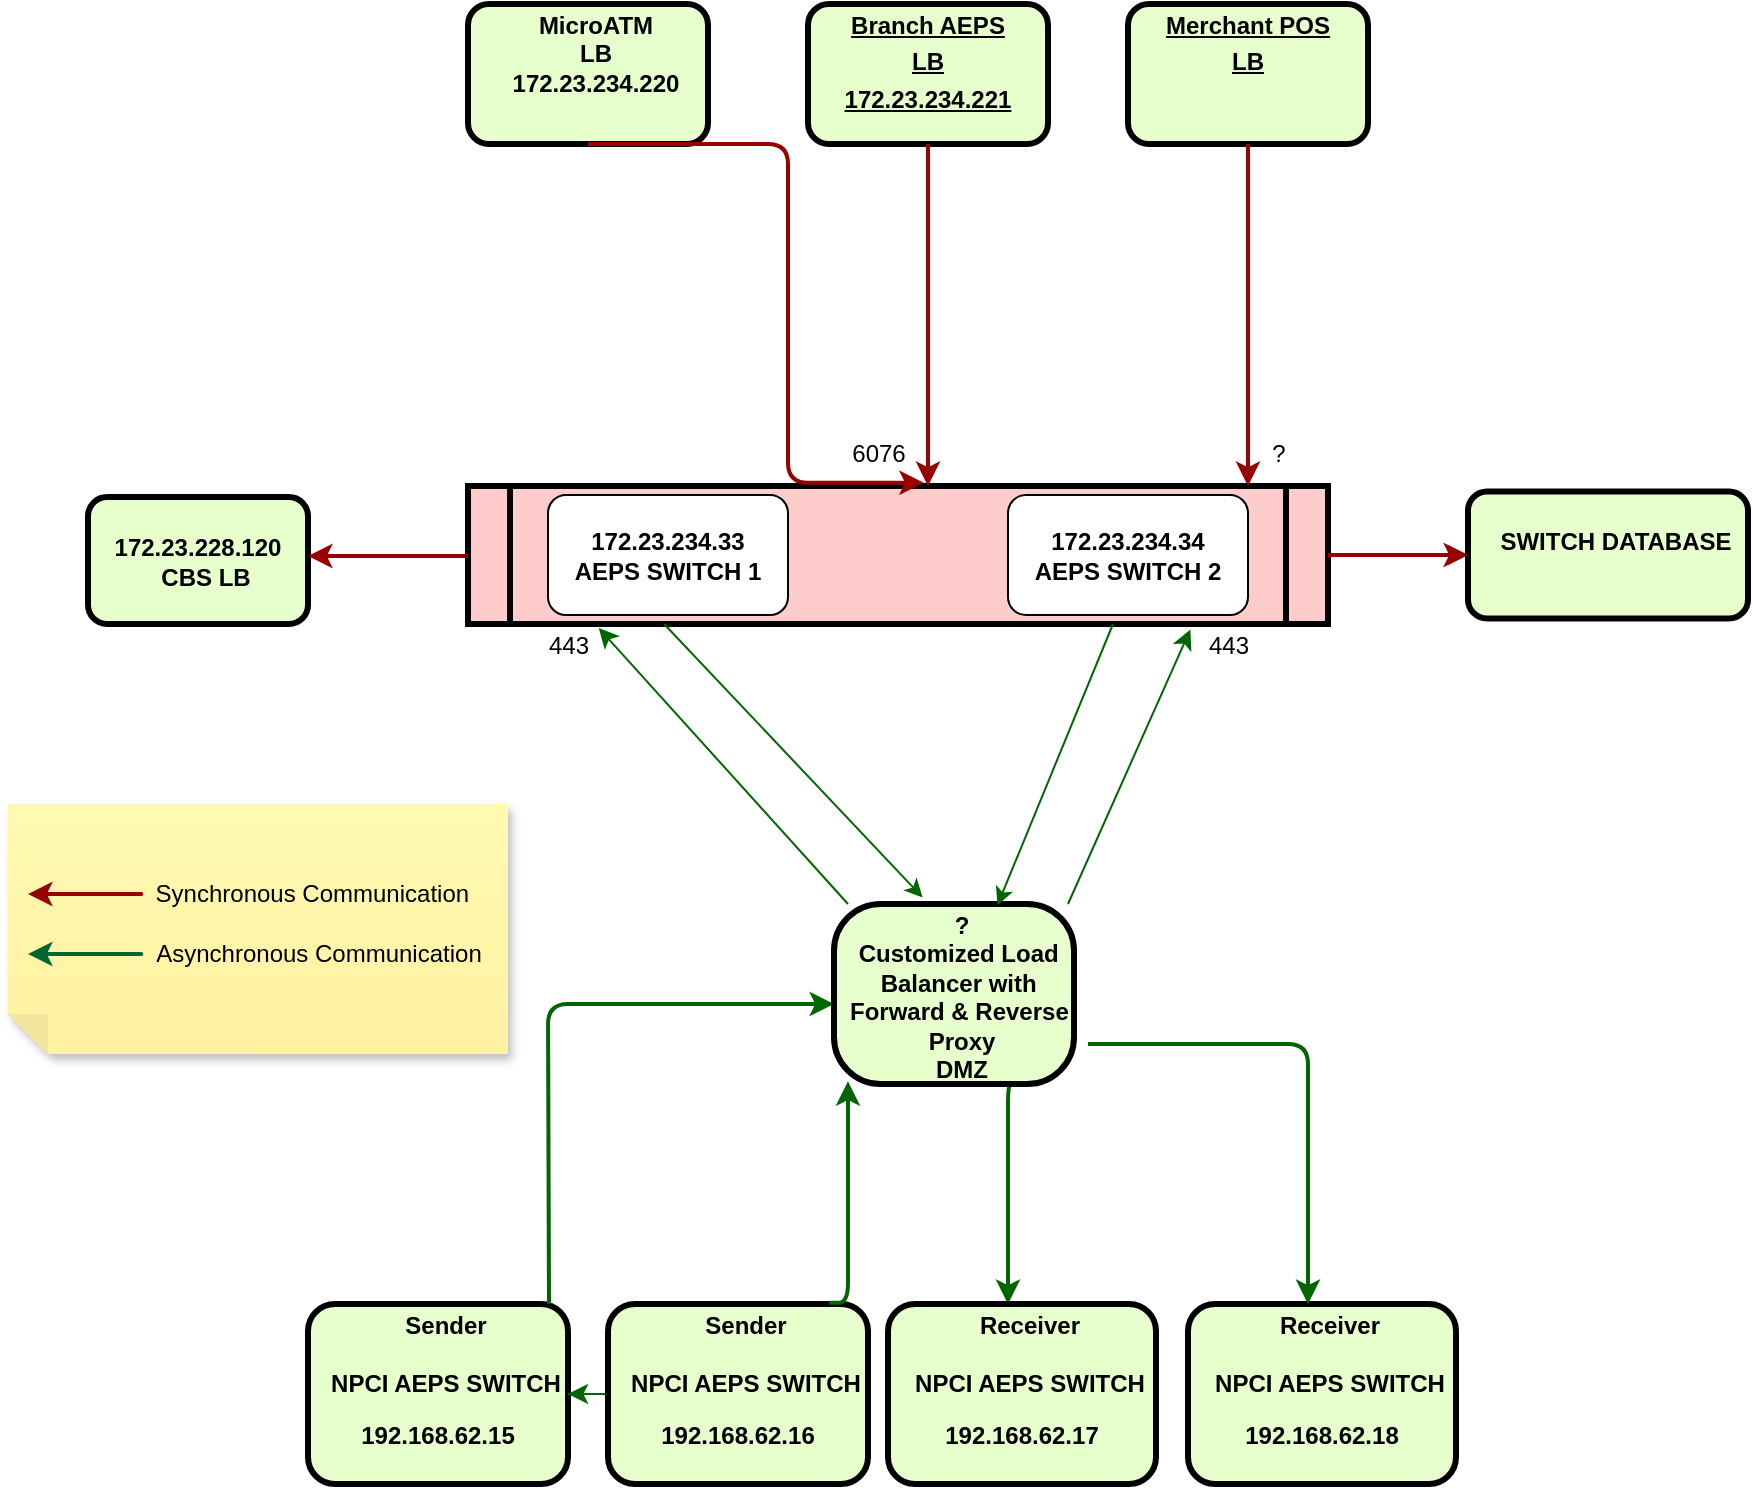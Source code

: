 <mxfile version="20.3.0" type="github">
  <diagram name="Page-1" id="c7558073-3199-34d8-9f00-42111426c3f3">
    <mxGraphModel dx="782" dy="428" grid="1" gridSize="10" guides="1" tooltips="1" connect="1" arrows="1" fold="1" page="1" pageScale="1" pageWidth="826" pageHeight="1169" background="none" math="0" shadow="0">
      <root>
        <mxCell id="0" />
        <mxCell id="1" parent="0" />
        <mxCell id="2" value="&lt;p style=&quot;margin: 0px; margin-top: 4px; text-align: center; text-decoration: underline;&quot;&gt;&lt;/p&gt;&lt;p style=&quot;margin: 0px; margin-left: 8px;&quot;&gt;MicroATM&lt;/p&gt;&lt;p style=&quot;margin: 0px; margin-left: 8px;&quot;&gt;LB&lt;/p&gt;&lt;p style=&quot;margin: 0px; margin-left: 8px;&quot;&gt;172.23.234.220&lt;/p&gt;" style="verticalAlign=middle;align=center;overflow=fill;fontSize=12;fontFamily=Helvetica;html=1;rounded=1;fontStyle=1;strokeWidth=3;fillColor=#E6FFCC" parent="1" vertex="1">
          <mxGeometry x="230" y="150" width="120" height="70" as="geometry" />
        </mxCell>
        <mxCell id="vpj-GagNGOUXVlxgpGIW-142" value="" style="edgeStyle=orthogonalEdgeStyle;rounded=0;orthogonalLoop=1;jettySize=auto;html=1;strokeColor=#006600;endSize=7;" edge="1" parent="1" source="5" target="vpj-GagNGOUXVlxgpGIW-140">
          <mxGeometry relative="1" as="geometry" />
        </mxCell>
        <mxCell id="5" value="" style="shape=process;whiteSpace=wrap;align=center;verticalAlign=middle;size=0.048;fontStyle=1;strokeWidth=3;fillColor=#FFCCCC" parent="1" vertex="1">
          <mxGeometry x="230" y="391" width="430" height="69" as="geometry" />
        </mxCell>
        <mxCell id="6" value="&lt;p style=&quot;margin: 4px 0px 0px;&quot;&gt;&lt;u&gt;Branch AEPS&lt;/u&gt;&lt;/p&gt;&lt;p style=&quot;margin: 4px 0px 0px;&quot;&gt;&lt;u&gt;LB&lt;/u&gt;&lt;/p&gt;&lt;p style=&quot;margin: 4px 0px 0px;&quot;&gt;&lt;u&gt;172.23.234.221&lt;/u&gt;&lt;/p&gt;" style="verticalAlign=middle;align=center;overflow=fill;fontSize=12;fontFamily=Helvetica;html=1;rounded=1;fontStyle=1;strokeWidth=3;fillColor=#E6FFCC" parent="1" vertex="1">
          <mxGeometry x="400" y="150" width="120" height="70" as="geometry" />
        </mxCell>
        <mxCell id="8" value="&lt;p style=&quot;margin: 0px; margin-top: 4px; text-align: center; text-decoration: underline;&quot;&gt;&lt;/p&gt;&lt;p style=&quot;text-decoration-line: underline; margin: 4px 0px 0px;&quot;&gt;Merchant POS&lt;/p&gt;&lt;p style=&quot;text-decoration-line: underline; margin: 4px 0px 0px;&quot;&gt;LB&lt;/p&gt;" style="verticalAlign=middle;align=center;overflow=fill;fontSize=12;fontFamily=Helvetica;html=1;rounded=1;fontStyle=1;strokeWidth=3;fillColor=#E6FFCC" parent="1" vertex="1">
          <mxGeometry x="560" y="150" width="120" height="70" as="geometry" />
        </mxCell>
        <mxCell id="10" value="&lt;p style=&quot;margin: 0px; margin-top: 4px; text-align: center; text-decoration: underline;&quot;&gt;&lt;/p&gt;&lt;br&gt;172.23.228.120&lt;br&gt;&lt;p style=&quot;margin: 0px; margin-left: 8px;&quot;&gt;&lt;span style=&quot;background-color: initial;&quot;&gt;CBS LB&lt;/span&gt;&lt;br&gt;&lt;/p&gt;" style="verticalAlign=middle;align=center;overflow=fill;fontSize=12;fontFamily=Helvetica;html=1;rounded=1;fontStyle=1;strokeWidth=3;fillColor=#E6FFCC" parent="1" vertex="1">
          <mxGeometry x="40" y="396.5" width="110" height="63.5" as="geometry" />
        </mxCell>
        <mxCell id="11" value="&lt;p style=&quot;margin: 0px; margin-top: 4px; text-align: center; text-decoration: underline;&quot;&gt;&lt;/p&gt;&lt;p style=&quot;margin: 0px; margin-left: 8px;&quot;&gt;&lt;span style=&quot;background-color: initial;&quot;&gt;Sender&lt;/span&gt;&lt;br&gt;&lt;/p&gt;&lt;p style=&quot;margin: 0px; margin-left: 8px;&quot;&gt;&lt;span style=&quot;background-color: initial;&quot;&gt;&lt;br&gt;&lt;/span&gt;&lt;/p&gt;&lt;p style=&quot;margin: 0px; margin-left: 8px;&quot;&gt;NPCI AEPS SWITCH&lt;/p&gt;&lt;p align=&quot;center&quot; class=&quot;MsoNormal&quot;&gt;&lt;span lang=&quot;EN-US&quot;&gt;192.168.62.15&lt;/span&gt;&lt;/p&gt;" style="verticalAlign=middle;align=center;overflow=fill;fontSize=12;fontFamily=Helvetica;html=1;rounded=1;fontStyle=1;strokeWidth=3;fillColor=#E6FFCC" parent="1" vertex="1">
          <mxGeometry x="150" y="800" width="130" height="90" as="geometry" />
        </mxCell>
        <mxCell id="56" value="" style="edgeStyle=elbowEdgeStyle;elbow=horizontal;strokeColor=#990000;strokeWidth=2;entryX=0.53;entryY=-0.024;entryDx=0;entryDy=0;entryPerimeter=0;exitX=0.5;exitY=1;exitDx=0;exitDy=0;" parent="1" source="2" target="5" edge="1">
          <mxGeometry width="100" height="100" relative="1" as="geometry">
            <mxPoint x="50" y="500" as="sourcePoint" />
            <mxPoint x="150" y="400" as="targetPoint" />
            <Array as="points">
              <mxPoint x="390" y="240" />
              <mxPoint x="420" y="350" />
              <mxPoint x="290" y="250" />
              <mxPoint x="350" y="250" />
              <mxPoint x="360" y="230" />
              <mxPoint x="420" y="370" />
              <mxPoint x="390" y="320" />
              <mxPoint x="360" y="250" />
              <mxPoint x="460" y="390" />
              <mxPoint x="300" y="230" />
              <mxPoint x="260" y="200" />
              <mxPoint x="280" y="220" />
              <mxPoint x="290" y="250" />
              <mxPoint x="300" y="270" />
              <mxPoint x="280" y="360" />
            </Array>
          </mxGeometry>
        </mxCell>
        <mxCell id="59" value="" style="edgeStyle=elbowEdgeStyle;elbow=horizontal;strokeColor=#990000;strokeWidth=2" parent="1" source="6" target="5" edge="1">
          <mxGeometry width="100" height="100" relative="1" as="geometry">
            <mxPoint x="350" y="370" as="sourcePoint" />
            <mxPoint x="450" y="270" as="targetPoint" />
            <Array as="points">
              <mxPoint x="460" y="230" />
              <mxPoint x="420" y="210" />
              <mxPoint x="440" y="260" />
              <mxPoint x="430" y="240" />
              <mxPoint x="460" y="320" />
            </Array>
          </mxGeometry>
        </mxCell>
        <mxCell id="68" value="" style="edgeStyle=elbowEdgeStyle;elbow=horizontal;strokeColor=#990000;strokeWidth=2" parent="1" source="8" target="5" edge="1">
          <mxGeometry width="100" height="100" relative="1" as="geometry">
            <mxPoint x="570" y="380" as="sourcePoint" />
            <mxPoint x="510" y="250" as="targetPoint" />
            <Array as="points">
              <mxPoint x="620" y="240" />
              <mxPoint x="580" y="220" />
              <mxPoint x="560" y="230" />
              <mxPoint x="600" y="250" />
            </Array>
          </mxGeometry>
        </mxCell>
        <mxCell id="88" value="" style="edgeStyle=elbowEdgeStyle;elbow=horizontal;strokeColor=#006600;strokeWidth=2;exitX=0.75;exitY=1;exitDx=0;exitDy=0;" parent="1" source="vpj-GagNGOUXVlxgpGIW-118" edge="1">
          <mxGeometry width="100" height="100" relative="1" as="geometry">
            <mxPoint x="500" y="700" as="sourcePoint" />
            <mxPoint x="500" y="800" as="targetPoint" />
            <Array as="points">
              <mxPoint x="500" y="750" />
              <mxPoint x="500" y="810" />
              <mxPoint x="500" y="790" />
              <mxPoint x="500" y="780" />
              <mxPoint x="500" y="800" />
              <mxPoint x="440" y="740" />
              <mxPoint x="430" y="760" />
              <mxPoint x="440" y="750" />
              <mxPoint x="440" y="770" />
              <mxPoint x="440" y="780" />
              <mxPoint x="440" y="800" />
              <mxPoint x="440" y="730" />
              <mxPoint x="380" y="570" />
              <mxPoint x="360" y="570" />
              <mxPoint x="390" y="480" />
            </Array>
          </mxGeometry>
        </mxCell>
        <mxCell id="89" value="" style="edgeStyle=elbowEdgeStyle;elbow=horizontal;strokeColor=#006600;strokeWidth=2;" parent="1" edge="1">
          <mxGeometry width="100" height="100" relative="1" as="geometry">
            <mxPoint x="270.5" y="800" as="sourcePoint" />
            <mxPoint x="413" y="650" as="targetPoint" />
            <Array as="points">
              <mxPoint x="270" y="720" />
              <mxPoint x="313" y="660" />
              <mxPoint x="193" y="740" />
              <mxPoint x="233" y="700" />
              <mxPoint x="243" y="690" />
              <mxPoint x="293" y="670" />
              <mxPoint x="465" y="690" />
              <mxPoint x="463" y="670" />
              <mxPoint x="453" y="680" />
              <mxPoint x="363" y="650" />
              <mxPoint x="363" y="590" />
              <mxPoint x="473" y="510" />
              <mxPoint x="433" y="570" />
              <mxPoint x="443" y="540" />
              <mxPoint x="403" y="530" />
              <mxPoint x="393" y="500" />
              <mxPoint x="363" y="420" />
            </Array>
          </mxGeometry>
        </mxCell>
        <mxCell id="92" value="" style="edgeStyle=elbowEdgeStyle;elbow=horizontal;strokeColor=#990000;strokeWidth=2" parent="1" source="5" target="10" edge="1">
          <mxGeometry width="100" height="100" relative="1" as="geometry">
            <mxPoint x="30.0" y="500" as="sourcePoint" />
            <mxPoint x="130.0" y="400" as="targetPoint" />
            <Array as="points">
              <mxPoint x="190" y="426" />
              <mxPoint x="170" y="420" />
              <mxPoint x="200" y="416" />
              <mxPoint x="250" y="470" />
            </Array>
          </mxGeometry>
        </mxCell>
        <mxCell id="vpj-GagNGOUXVlxgpGIW-102" value="&lt;span style=&quot;color: rgba(0, 0, 0, 0); font-family: monospace; font-size: 0px; font-style: normal; font-variant-ligatures: normal; font-variant-caps: normal; font-weight: 400; letter-spacing: normal; orphans: 2; text-align: start; text-indent: 0px; text-transform: none; widows: 2; word-spacing: 0px; -webkit-text-stroke-width: 0px; background-color: rgb(248, 249, 250); text-decoration-thickness: initial; text-decoration-style: initial; text-decoration-color: initial; float: none; display: inline !important;&quot;&gt;&amp;nbsp;&lt;/span&gt;" style="text;whiteSpace=wrap;html=1;" vertex="1" parent="1">
          <mxGeometry x="650" y="260" width="30" height="40" as="geometry" />
        </mxCell>
        <mxCell id="vpj-GagNGOUXVlxgpGIW-110" value="&lt;span style=&quot;color: rgba(0, 0, 0, 0); font-family: monospace; font-size: 0px; font-style: normal; font-variant-ligatures: normal; font-variant-caps: normal; font-weight: 400; letter-spacing: normal; orphans: 2; text-align: start; text-indent: 0px; text-transform: none; widows: 2; word-spacing: 0px; -webkit-text-stroke-width: 0px; background-color: rgb(248, 249, 250); text-decoration-thickness: initial; text-decoration-style: initial; text-decoration-color: initial; float: none; display: inline !important;&quot;&gt;&amp;nbsp;&lt;/span&gt;" style="text;whiteSpace=wrap;html=1;" vertex="1" parent="1">
          <mxGeometry x="250" y="550" width="30" height="40" as="geometry" />
        </mxCell>
        <mxCell id="vpj-GagNGOUXVlxgpGIW-109" value="" style="shape=note;whiteSpace=wrap;html=1;backgroundOutline=1;fontColor=#000000;darkOpacity=0.05;fillColor=#FFF9B2;strokeColor=none;fillStyle=solid;direction=west;gradientDirection=north;gradientColor=#FFF2A1;shadow=1;size=20;pointerEvents=1;" vertex="1" parent="1">
          <mxGeometry y="550" width="250" height="125" as="geometry" />
        </mxCell>
        <mxCell id="vpj-GagNGOUXVlxgpGIW-111" value="" style="edgeStyle=elbowEdgeStyle;elbow=horizontal;strokeColor=#990000;strokeWidth=2" edge="1" parent="1">
          <mxGeometry width="100" height="100" relative="1" as="geometry">
            <mxPoint x="60" y="595" as="sourcePoint" />
            <mxPoint x="10" y="595" as="targetPoint" />
            <Array as="points">
              <mxPoint x="70" y="595" />
              <mxPoint x="100" y="591" />
              <mxPoint x="150" y="645" />
            </Array>
          </mxGeometry>
        </mxCell>
        <mxCell id="vpj-GagNGOUXVlxgpGIW-112" value="&amp;nbsp;Synchronous Communication" style="text;html=1;resizable=0;autosize=1;align=center;verticalAlign=middle;points=[];fillColor=none;strokeColor=none;rounded=0;" vertex="1" parent="1">
          <mxGeometry x="60" y="580" width="180" height="30" as="geometry" />
        </mxCell>
        <mxCell id="vpj-GagNGOUXVlxgpGIW-113" value="" style="edgeStyle=elbowEdgeStyle;elbow=horizontal;strokeColor=#006633;strokeWidth=2" edge="1" parent="1">
          <mxGeometry width="100" height="100" relative="1" as="geometry">
            <mxPoint x="60" y="625" as="sourcePoint" />
            <mxPoint x="10" y="625" as="targetPoint" />
            <Array as="points">
              <mxPoint x="70" y="625" />
              <mxPoint x="100" y="621" />
              <mxPoint x="150" y="675" />
            </Array>
          </mxGeometry>
        </mxCell>
        <mxCell id="vpj-GagNGOUXVlxgpGIW-114" value="Asynchronous Communication" style="text;html=1;resizable=0;autosize=1;align=center;verticalAlign=middle;points=[];fillColor=none;strokeColor=none;rounded=0;" vertex="1" parent="1">
          <mxGeometry x="60" y="610" width="190" height="30" as="geometry" />
        </mxCell>
        <mxCell id="vpj-GagNGOUXVlxgpGIW-115" value="&lt;b&gt;172.23.234.33&lt;/b&gt;&lt;br&gt;&lt;b&gt;AEPS SWITCH 1&lt;/b&gt;" style="rounded=1;whiteSpace=wrap;html=1;" vertex="1" parent="1">
          <mxGeometry x="270" y="395.5" width="120" height="60" as="geometry" />
        </mxCell>
        <mxCell id="vpj-GagNGOUXVlxgpGIW-116" value="&lt;b&gt;172.23.234.34&lt;br&gt;AEPS SWITCH 2&lt;/b&gt;" style="rounded=1;whiteSpace=wrap;html=1;" vertex="1" parent="1">
          <mxGeometry x="500" y="395.5" width="120" height="60" as="geometry" />
        </mxCell>
        <mxCell id="vpj-GagNGOUXVlxgpGIW-118" value="&lt;p style=&quot;margin: 0px; margin-top: 4px; text-align: center; text-decoration: underline;&quot;&gt;&lt;/p&gt;&lt;p style=&quot;margin: 0px; margin-left: 8px;&quot;&gt;&lt;span style=&quot;background-color: initial;&quot;&gt;?&lt;/span&gt;&lt;/p&gt;&lt;p style=&quot;margin: 0px; margin-left: 8px;&quot;&gt;&lt;span style=&quot;background-color: initial;&quot;&gt;Customized Load&amp;nbsp;&lt;/span&gt;&lt;br&gt;&lt;/p&gt;&lt;p style=&quot;margin: 0px; margin-left: 8px;&quot;&gt;Balancer with&amp;nbsp;&lt;/p&gt;&lt;p style=&quot;margin: 0px; margin-left: 8px;&quot;&gt;Forward &amp;amp; Reverse&amp;nbsp;&lt;/p&gt;&lt;p style=&quot;margin: 0px; margin-left: 8px;&quot;&gt;Proxy&lt;/p&gt;&lt;p style=&quot;margin: 0px; margin-left: 8px;&quot;&gt;DMZ&lt;/p&gt;&lt;p style=&quot;margin: 0px; margin-left: 8px;&quot;&gt;&lt;br&gt;&lt;/p&gt;" style="verticalAlign=middle;align=center;overflow=fill;fontSize=12;fontFamily=Helvetica;html=1;rounded=1;fontStyle=1;strokeWidth=3;fillColor=#E6FFCC;arcSize=26;" vertex="1" parent="1">
          <mxGeometry x="413" y="600" width="120" height="90" as="geometry" />
        </mxCell>
        <mxCell id="vpj-GagNGOUXVlxgpGIW-121" value="" style="endArrow=classic;html=1;rounded=0;strokeColor=#006600;entryX=0.152;entryY=1.029;entryDx=0;entryDy=0;entryPerimeter=0;endSize=7;" edge="1" parent="1" target="5">
          <mxGeometry width="50" height="50" relative="1" as="geometry">
            <mxPoint x="420" y="600" as="sourcePoint" />
            <mxPoint x="290" y="470" as="targetPoint" />
          </mxGeometry>
        </mxCell>
        <mxCell id="vpj-GagNGOUXVlxgpGIW-122" value="" style="endArrow=classic;html=1;rounded=0;strokeColor=#006600;exitX=0.228;exitY=1;exitDx=0;exitDy=0;exitPerimeter=0;entryX=0.369;entryY=-0.037;entryDx=0;entryDy=0;entryPerimeter=0;" edge="1" parent="1" source="5" target="vpj-GagNGOUXVlxgpGIW-118">
          <mxGeometry width="50" height="50" relative="1" as="geometry">
            <mxPoint x="360" y="620" as="sourcePoint" />
            <mxPoint x="410" y="570" as="targetPoint" />
            <Array as="points" />
          </mxGeometry>
        </mxCell>
        <mxCell id="vpj-GagNGOUXVlxgpGIW-123" value="" style="endArrow=classic;html=1;rounded=0;strokeColor=#006600;entryX=0.84;entryY=1.039;entryDx=0;entryDy=0;entryPerimeter=0;endSize=7;" edge="1" parent="1" target="5">
          <mxGeometry width="50" height="50" relative="1" as="geometry">
            <mxPoint x="530" y="600" as="sourcePoint" />
            <mxPoint x="390.0" y="462.631" as="targetPoint" />
          </mxGeometry>
        </mxCell>
        <mxCell id="vpj-GagNGOUXVlxgpGIW-124" value="" style="endArrow=classic;html=1;rounded=0;strokeColor=#006600;exitX=0.75;exitY=1;exitDx=0;exitDy=0;entryX=0.681;entryY=0.007;entryDx=0;entryDy=0;entryPerimeter=0;" edge="1" parent="1" source="5" target="vpj-GagNGOUXVlxgpGIW-118">
          <mxGeometry width="50" height="50" relative="1" as="geometry">
            <mxPoint x="373" y="460" as="sourcePoint" />
            <mxPoint x="413.04" y="550" as="targetPoint" />
            <Array as="points" />
          </mxGeometry>
        </mxCell>
        <mxCell id="vpj-GagNGOUXVlxgpGIW-128" value="&lt;p style=&quot;margin: 0px; margin-top: 4px; text-align: center; text-decoration: underline;&quot;&gt;&lt;/p&gt;&lt;p style=&quot;margin: 0px; margin-left: 8px;&quot;&gt;Receiver&lt;/p&gt;&lt;p style=&quot;margin: 0px; margin-left: 8px;&quot;&gt;&lt;br&gt;&lt;/p&gt;&lt;p style=&quot;margin: 0px; margin-left: 8px;&quot;&gt;NPCI AEPS SWITCH&lt;/p&gt;&lt;p align=&quot;center&quot; class=&quot;MsoNormal&quot;&gt;&lt;span lang=&quot;EN-US&quot;&gt;192.168.62.18&lt;/span&gt;&lt;/p&gt;&lt;p align=&quot;center&quot; class=&quot;MsoNormal&quot;&gt;&lt;span lang=&quot;EN-US&quot;&gt;&lt;br&gt;&lt;/span&gt;&lt;/p&gt;" style="verticalAlign=middle;align=center;overflow=fill;fontSize=12;fontFamily=Helvetica;html=1;rounded=1;fontStyle=1;strokeWidth=3;fillColor=#E6FFCC" vertex="1" parent="1">
          <mxGeometry x="590" y="800" width="134" height="90" as="geometry" />
        </mxCell>
        <mxCell id="vpj-GagNGOUXVlxgpGIW-133" value="" style="edgeStyle=orthogonalEdgeStyle;rounded=0;orthogonalLoop=1;jettySize=auto;html=1;strokeColor=#006600;endSize=7;" edge="1" parent="1" source="vpj-GagNGOUXVlxgpGIW-129" target="11">
          <mxGeometry relative="1" as="geometry" />
        </mxCell>
        <mxCell id="vpj-GagNGOUXVlxgpGIW-129" value="&lt;p style=&quot;margin: 0px; margin-top: 4px; text-align: center; text-decoration: underline;&quot;&gt;&lt;/p&gt;&lt;p style=&quot;margin: 0px; margin-left: 8px;&quot;&gt;&lt;span style=&quot;background-color: initial;&quot;&gt;Sender&lt;/span&gt;&lt;br&gt;&lt;/p&gt;&lt;p style=&quot;margin: 0px; margin-left: 8px;&quot;&gt;&lt;span style=&quot;background-color: initial;&quot;&gt;&lt;br&gt;&lt;/span&gt;&lt;/p&gt;&lt;p style=&quot;margin: 0px; margin-left: 8px;&quot;&gt;NPCI AEPS SWITCH&lt;/p&gt;&lt;p align=&quot;center&quot; class=&quot;MsoNormal&quot;&gt;&lt;span lang=&quot;EN-US&quot;&gt;192.168.62.16&lt;/span&gt;&lt;/p&gt;" style="verticalAlign=middle;align=center;overflow=fill;fontSize=12;fontFamily=Helvetica;html=1;rounded=1;fontStyle=1;strokeWidth=3;fillColor=#E6FFCC" vertex="1" parent="1">
          <mxGeometry x="300" y="800" width="130" height="90" as="geometry" />
        </mxCell>
        <mxCell id="vpj-GagNGOUXVlxgpGIW-130" value="&lt;p style=&quot;margin: 0px; margin-top: 4px; text-align: center; text-decoration: underline;&quot;&gt;&lt;/p&gt;&lt;p style=&quot;margin: 0px; margin-left: 8px;&quot;&gt;Receiver&lt;/p&gt;&lt;p style=&quot;margin: 0px; margin-left: 8px;&quot;&gt;&lt;br&gt;&lt;/p&gt;&lt;p style=&quot;margin: 0px; margin-left: 8px;&quot;&gt;NPCI AEPS SWITCH&lt;/p&gt;&lt;p align=&quot;center&quot; class=&quot;MsoNormal&quot;&gt;&lt;span lang=&quot;EN-US&quot;&gt;192.168.62.17&lt;/span&gt;&lt;/p&gt;" style="verticalAlign=middle;align=center;overflow=fill;fontSize=12;fontFamily=Helvetica;html=1;rounded=1;fontStyle=1;strokeWidth=3;fillColor=#E6FFCC" vertex="1" parent="1">
          <mxGeometry x="440" y="800" width="134" height="90" as="geometry" />
        </mxCell>
        <mxCell id="vpj-GagNGOUXVlxgpGIW-132" value="" style="edgeStyle=elbowEdgeStyle;elbow=horizontal;strokeColor=#006600;strokeWidth=2;" edge="1" parent="1">
          <mxGeometry width="100" height="100" relative="1" as="geometry">
            <mxPoint x="540" y="670" as="sourcePoint" />
            <mxPoint x="650" y="800" as="targetPoint" />
            <Array as="points">
              <mxPoint x="650" y="730" />
              <mxPoint x="660" y="800" />
              <mxPoint x="660" y="780" />
              <mxPoint x="660" y="770" />
              <mxPoint x="660" y="790" />
              <mxPoint x="600" y="730" />
              <mxPoint x="590" y="750" />
              <mxPoint x="600" y="740" />
              <mxPoint x="600" y="760" />
              <mxPoint x="600" y="770" />
              <mxPoint x="600" y="790" />
              <mxPoint x="600" y="720" />
              <mxPoint x="540" y="560" />
              <mxPoint x="520" y="560" />
              <mxPoint x="550" y="470" />
            </Array>
          </mxGeometry>
        </mxCell>
        <mxCell id="vpj-GagNGOUXVlxgpGIW-134" value="" style="edgeStyle=elbowEdgeStyle;elbow=horizontal;strokeColor=#006600;strokeWidth=2;exitX=0.851;exitY=-0.007;exitDx=0;exitDy=0;exitPerimeter=0;entryX=0.064;entryY=0.985;entryDx=0;entryDy=0;entryPerimeter=0;" edge="1" parent="1" source="vpj-GagNGOUXVlxgpGIW-129" target="vpj-GagNGOUXVlxgpGIW-118">
          <mxGeometry width="100" height="100" relative="1" as="geometry">
            <mxPoint x="360" y="790" as="sourcePoint" />
            <mxPoint x="420" y="700" as="targetPoint" />
            <Array as="points">
              <mxPoint x="420" y="690" />
              <mxPoint x="420" y="730" />
              <mxPoint x="363" y="670" />
              <mxPoint x="243" y="750" />
              <mxPoint x="283" y="710" />
              <mxPoint x="293" y="700" />
              <mxPoint x="343" y="680" />
              <mxPoint x="515" y="700" />
              <mxPoint x="513" y="680" />
              <mxPoint x="503" y="690" />
              <mxPoint x="413" y="660" />
              <mxPoint x="413" y="600" />
              <mxPoint x="523" y="520" />
              <mxPoint x="483" y="580" />
              <mxPoint x="493" y="550" />
              <mxPoint x="453" y="540" />
              <mxPoint x="443" y="510" />
              <mxPoint x="413" y="430" />
            </Array>
          </mxGeometry>
        </mxCell>
        <mxCell id="vpj-GagNGOUXVlxgpGIW-136" value="6076" style="text;html=1;resizable=0;autosize=1;align=center;verticalAlign=middle;points=[];fillColor=none;strokeColor=none;rounded=0;" vertex="1" parent="1">
          <mxGeometry x="410" y="360" width="50" height="30" as="geometry" />
        </mxCell>
        <mxCell id="vpj-GagNGOUXVlxgpGIW-137" value="?" style="text;html=1;resizable=0;autosize=1;align=center;verticalAlign=middle;points=[];fillColor=none;strokeColor=none;rounded=0;" vertex="1" parent="1">
          <mxGeometry x="620" y="360" width="30" height="30" as="geometry" />
        </mxCell>
        <mxCell id="vpj-GagNGOUXVlxgpGIW-138" value="443" style="text;html=1;resizable=0;autosize=1;align=center;verticalAlign=middle;points=[];fillColor=none;strokeColor=none;rounded=0;" vertex="1" parent="1">
          <mxGeometry x="260" y="455.5" width="40" height="30" as="geometry" />
        </mxCell>
        <mxCell id="vpj-GagNGOUXVlxgpGIW-139" value="443" style="text;html=1;resizable=0;autosize=1;align=center;verticalAlign=middle;points=[];fillColor=none;strokeColor=none;rounded=0;" vertex="1" parent="1">
          <mxGeometry x="590" y="455.5" width="40" height="30" as="geometry" />
        </mxCell>
        <mxCell id="vpj-GagNGOUXVlxgpGIW-140" value="&lt;p style=&quot;margin: 0px; margin-top: 4px; text-align: center; text-decoration: underline;&quot;&gt;&lt;/p&gt;&lt;br&gt;&lt;p style=&quot;margin: 0px; margin-left: 8px;&quot;&gt;&lt;span style=&quot;background-color: initial;&quot;&gt;SWITCH DATABASE&lt;/span&gt;&lt;br&gt;&lt;/p&gt;&lt;p style=&quot;margin: 0px; margin-left: 8px;&quot;&gt;&lt;span style=&quot;background-color: initial;&quot;&gt;&lt;br&gt;&lt;/span&gt;&lt;/p&gt;" style="verticalAlign=middle;align=center;overflow=fill;fontSize=12;fontFamily=Helvetica;html=1;rounded=1;fontStyle=1;strokeWidth=3;fillColor=#E6FFCC" vertex="1" parent="1">
          <mxGeometry x="730" y="393.75" width="140" height="63.5" as="geometry" />
        </mxCell>
        <mxCell id="vpj-GagNGOUXVlxgpGIW-141" value="" style="edgeStyle=elbowEdgeStyle;elbow=horizontal;strokeColor=#990000;strokeWidth=2;entryX=0;entryY=0.5;entryDx=0;entryDy=0;exitX=1;exitY=0.5;exitDx=0;exitDy=0;" edge="1" parent="1" source="5" target="vpj-GagNGOUXVlxgpGIW-140">
          <mxGeometry width="100" height="100" relative="1" as="geometry">
            <mxPoint x="690" y="430" as="sourcePoint" />
            <mxPoint x="610" y="430" as="targetPoint" />
            <Array as="points">
              <mxPoint x="680" y="426" />
              <mxPoint x="710" y="410" />
              <mxPoint x="650" y="430" />
              <mxPoint x="630" y="424" />
              <mxPoint x="660" y="420" />
              <mxPoint x="710" y="474" />
            </Array>
          </mxGeometry>
        </mxCell>
      </root>
    </mxGraphModel>
  </diagram>
</mxfile>
